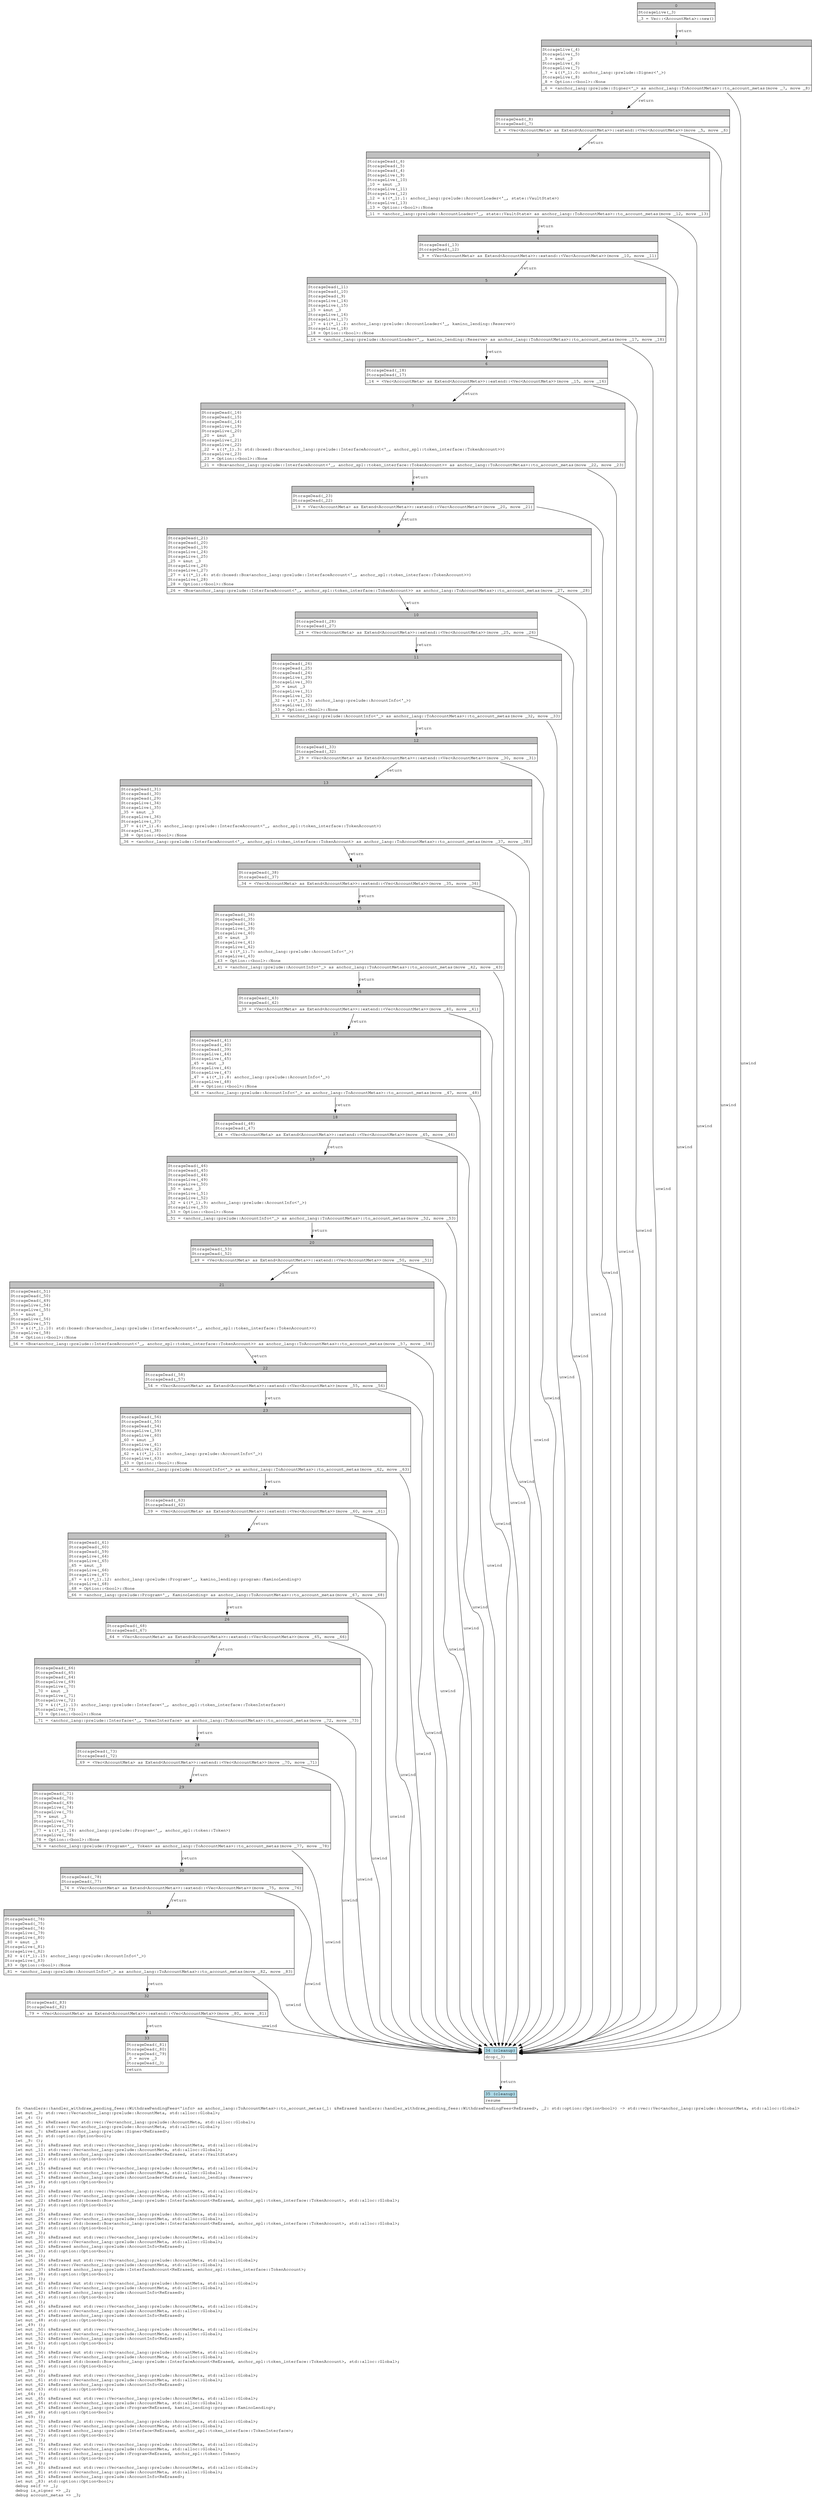 digraph Mir_0_1811 {
    graph [fontname="Courier, monospace"];
    node [fontname="Courier, monospace"];
    edge [fontname="Courier, monospace"];
    label=<fn &lt;handlers::handler_withdraw_pending_fees::WithdrawPendingFees&lt;'info&gt; as anchor_lang::ToAccountMetas&gt;::to_account_metas(_1: &amp;ReErased handlers::handler_withdraw_pending_fees::WithdrawPendingFees&lt;ReErased&gt;, _2: std::option::Option&lt;bool&gt;) -&gt; std::vec::Vec&lt;anchor_lang::prelude::AccountMeta, std::alloc::Global&gt;<br align="left"/>let mut _3: std::vec::Vec&lt;anchor_lang::prelude::AccountMeta, std::alloc::Global&gt;;<br align="left"/>let _4: ();<br align="left"/>let mut _5: &amp;ReErased mut std::vec::Vec&lt;anchor_lang::prelude::AccountMeta, std::alloc::Global&gt;;<br align="left"/>let mut _6: std::vec::Vec&lt;anchor_lang::prelude::AccountMeta, std::alloc::Global&gt;;<br align="left"/>let mut _7: &amp;ReErased anchor_lang::prelude::Signer&lt;ReErased&gt;;<br align="left"/>let mut _8: std::option::Option&lt;bool&gt;;<br align="left"/>let _9: ();<br align="left"/>let mut _10: &amp;ReErased mut std::vec::Vec&lt;anchor_lang::prelude::AccountMeta, std::alloc::Global&gt;;<br align="left"/>let mut _11: std::vec::Vec&lt;anchor_lang::prelude::AccountMeta, std::alloc::Global&gt;;<br align="left"/>let mut _12: &amp;ReErased anchor_lang::prelude::AccountLoader&lt;ReErased, state::VaultState&gt;;<br align="left"/>let mut _13: std::option::Option&lt;bool&gt;;<br align="left"/>let _14: ();<br align="left"/>let mut _15: &amp;ReErased mut std::vec::Vec&lt;anchor_lang::prelude::AccountMeta, std::alloc::Global&gt;;<br align="left"/>let mut _16: std::vec::Vec&lt;anchor_lang::prelude::AccountMeta, std::alloc::Global&gt;;<br align="left"/>let mut _17: &amp;ReErased anchor_lang::prelude::AccountLoader&lt;ReErased, kamino_lending::Reserve&gt;;<br align="left"/>let mut _18: std::option::Option&lt;bool&gt;;<br align="left"/>let _19: ();<br align="left"/>let mut _20: &amp;ReErased mut std::vec::Vec&lt;anchor_lang::prelude::AccountMeta, std::alloc::Global&gt;;<br align="left"/>let mut _21: std::vec::Vec&lt;anchor_lang::prelude::AccountMeta, std::alloc::Global&gt;;<br align="left"/>let mut _22: &amp;ReErased std::boxed::Box&lt;anchor_lang::prelude::InterfaceAccount&lt;ReErased, anchor_spl::token_interface::TokenAccount&gt;, std::alloc::Global&gt;;<br align="left"/>let mut _23: std::option::Option&lt;bool&gt;;<br align="left"/>let _24: ();<br align="left"/>let mut _25: &amp;ReErased mut std::vec::Vec&lt;anchor_lang::prelude::AccountMeta, std::alloc::Global&gt;;<br align="left"/>let mut _26: std::vec::Vec&lt;anchor_lang::prelude::AccountMeta, std::alloc::Global&gt;;<br align="left"/>let mut _27: &amp;ReErased std::boxed::Box&lt;anchor_lang::prelude::InterfaceAccount&lt;ReErased, anchor_spl::token_interface::TokenAccount&gt;, std::alloc::Global&gt;;<br align="left"/>let mut _28: std::option::Option&lt;bool&gt;;<br align="left"/>let _29: ();<br align="left"/>let mut _30: &amp;ReErased mut std::vec::Vec&lt;anchor_lang::prelude::AccountMeta, std::alloc::Global&gt;;<br align="left"/>let mut _31: std::vec::Vec&lt;anchor_lang::prelude::AccountMeta, std::alloc::Global&gt;;<br align="left"/>let mut _32: &amp;ReErased anchor_lang::prelude::AccountInfo&lt;ReErased&gt;;<br align="left"/>let mut _33: std::option::Option&lt;bool&gt;;<br align="left"/>let _34: ();<br align="left"/>let mut _35: &amp;ReErased mut std::vec::Vec&lt;anchor_lang::prelude::AccountMeta, std::alloc::Global&gt;;<br align="left"/>let mut _36: std::vec::Vec&lt;anchor_lang::prelude::AccountMeta, std::alloc::Global&gt;;<br align="left"/>let mut _37: &amp;ReErased anchor_lang::prelude::InterfaceAccount&lt;ReErased, anchor_spl::token_interface::TokenAccount&gt;;<br align="left"/>let mut _38: std::option::Option&lt;bool&gt;;<br align="left"/>let _39: ();<br align="left"/>let mut _40: &amp;ReErased mut std::vec::Vec&lt;anchor_lang::prelude::AccountMeta, std::alloc::Global&gt;;<br align="left"/>let mut _41: std::vec::Vec&lt;anchor_lang::prelude::AccountMeta, std::alloc::Global&gt;;<br align="left"/>let mut _42: &amp;ReErased anchor_lang::prelude::AccountInfo&lt;ReErased&gt;;<br align="left"/>let mut _43: std::option::Option&lt;bool&gt;;<br align="left"/>let _44: ();<br align="left"/>let mut _45: &amp;ReErased mut std::vec::Vec&lt;anchor_lang::prelude::AccountMeta, std::alloc::Global&gt;;<br align="left"/>let mut _46: std::vec::Vec&lt;anchor_lang::prelude::AccountMeta, std::alloc::Global&gt;;<br align="left"/>let mut _47: &amp;ReErased anchor_lang::prelude::AccountInfo&lt;ReErased&gt;;<br align="left"/>let mut _48: std::option::Option&lt;bool&gt;;<br align="left"/>let _49: ();<br align="left"/>let mut _50: &amp;ReErased mut std::vec::Vec&lt;anchor_lang::prelude::AccountMeta, std::alloc::Global&gt;;<br align="left"/>let mut _51: std::vec::Vec&lt;anchor_lang::prelude::AccountMeta, std::alloc::Global&gt;;<br align="left"/>let mut _52: &amp;ReErased anchor_lang::prelude::AccountInfo&lt;ReErased&gt;;<br align="left"/>let mut _53: std::option::Option&lt;bool&gt;;<br align="left"/>let _54: ();<br align="left"/>let mut _55: &amp;ReErased mut std::vec::Vec&lt;anchor_lang::prelude::AccountMeta, std::alloc::Global&gt;;<br align="left"/>let mut _56: std::vec::Vec&lt;anchor_lang::prelude::AccountMeta, std::alloc::Global&gt;;<br align="left"/>let mut _57: &amp;ReErased std::boxed::Box&lt;anchor_lang::prelude::InterfaceAccount&lt;ReErased, anchor_spl::token_interface::TokenAccount&gt;, std::alloc::Global&gt;;<br align="left"/>let mut _58: std::option::Option&lt;bool&gt;;<br align="left"/>let _59: ();<br align="left"/>let mut _60: &amp;ReErased mut std::vec::Vec&lt;anchor_lang::prelude::AccountMeta, std::alloc::Global&gt;;<br align="left"/>let mut _61: std::vec::Vec&lt;anchor_lang::prelude::AccountMeta, std::alloc::Global&gt;;<br align="left"/>let mut _62: &amp;ReErased anchor_lang::prelude::AccountInfo&lt;ReErased&gt;;<br align="left"/>let mut _63: std::option::Option&lt;bool&gt;;<br align="left"/>let _64: ();<br align="left"/>let mut _65: &amp;ReErased mut std::vec::Vec&lt;anchor_lang::prelude::AccountMeta, std::alloc::Global&gt;;<br align="left"/>let mut _66: std::vec::Vec&lt;anchor_lang::prelude::AccountMeta, std::alloc::Global&gt;;<br align="left"/>let mut _67: &amp;ReErased anchor_lang::prelude::Program&lt;ReErased, kamino_lending::program::KaminoLending&gt;;<br align="left"/>let mut _68: std::option::Option&lt;bool&gt;;<br align="left"/>let _69: ();<br align="left"/>let mut _70: &amp;ReErased mut std::vec::Vec&lt;anchor_lang::prelude::AccountMeta, std::alloc::Global&gt;;<br align="left"/>let mut _71: std::vec::Vec&lt;anchor_lang::prelude::AccountMeta, std::alloc::Global&gt;;<br align="left"/>let mut _72: &amp;ReErased anchor_lang::prelude::Interface&lt;ReErased, anchor_spl::token_interface::TokenInterface&gt;;<br align="left"/>let mut _73: std::option::Option&lt;bool&gt;;<br align="left"/>let _74: ();<br align="left"/>let mut _75: &amp;ReErased mut std::vec::Vec&lt;anchor_lang::prelude::AccountMeta, std::alloc::Global&gt;;<br align="left"/>let mut _76: std::vec::Vec&lt;anchor_lang::prelude::AccountMeta, std::alloc::Global&gt;;<br align="left"/>let mut _77: &amp;ReErased anchor_lang::prelude::Program&lt;ReErased, anchor_spl::token::Token&gt;;<br align="left"/>let mut _78: std::option::Option&lt;bool&gt;;<br align="left"/>let _79: ();<br align="left"/>let mut _80: &amp;ReErased mut std::vec::Vec&lt;anchor_lang::prelude::AccountMeta, std::alloc::Global&gt;;<br align="left"/>let mut _81: std::vec::Vec&lt;anchor_lang::prelude::AccountMeta, std::alloc::Global&gt;;<br align="left"/>let mut _82: &amp;ReErased anchor_lang::prelude::AccountInfo&lt;ReErased&gt;;<br align="left"/>let mut _83: std::option::Option&lt;bool&gt;;<br align="left"/>debug self =&gt; _1;<br align="left"/>debug is_signer =&gt; _2;<br align="left"/>debug account_metas =&gt; _3;<br align="left"/>>;
    bb0__0_1811 [shape="none", label=<<table border="0" cellborder="1" cellspacing="0"><tr><td bgcolor="gray" align="center" colspan="1">0</td></tr><tr><td align="left" balign="left">StorageLive(_3)<br/></td></tr><tr><td align="left">_3 = Vec::&lt;AccountMeta&gt;::new()</td></tr></table>>];
    bb1__0_1811 [shape="none", label=<<table border="0" cellborder="1" cellspacing="0"><tr><td bgcolor="gray" align="center" colspan="1">1</td></tr><tr><td align="left" balign="left">StorageLive(_4)<br/>StorageLive(_5)<br/>_5 = &amp;mut _3<br/>StorageLive(_6)<br/>StorageLive(_7)<br/>_7 = &amp;((*_1).0: anchor_lang::prelude::Signer&lt;'_&gt;)<br/>StorageLive(_8)<br/>_8 = Option::&lt;bool&gt;::None<br/></td></tr><tr><td align="left">_6 = &lt;anchor_lang::prelude::Signer&lt;'_&gt; as anchor_lang::ToAccountMetas&gt;::to_account_metas(move _7, move _8)</td></tr></table>>];
    bb2__0_1811 [shape="none", label=<<table border="0" cellborder="1" cellspacing="0"><tr><td bgcolor="gray" align="center" colspan="1">2</td></tr><tr><td align="left" balign="left">StorageDead(_8)<br/>StorageDead(_7)<br/></td></tr><tr><td align="left">_4 = &lt;Vec&lt;AccountMeta&gt; as Extend&lt;AccountMeta&gt;&gt;::extend::&lt;Vec&lt;AccountMeta&gt;&gt;(move _5, move _6)</td></tr></table>>];
    bb3__0_1811 [shape="none", label=<<table border="0" cellborder="1" cellspacing="0"><tr><td bgcolor="gray" align="center" colspan="1">3</td></tr><tr><td align="left" balign="left">StorageDead(_6)<br/>StorageDead(_5)<br/>StorageDead(_4)<br/>StorageLive(_9)<br/>StorageLive(_10)<br/>_10 = &amp;mut _3<br/>StorageLive(_11)<br/>StorageLive(_12)<br/>_12 = &amp;((*_1).1: anchor_lang::prelude::AccountLoader&lt;'_, state::VaultState&gt;)<br/>StorageLive(_13)<br/>_13 = Option::&lt;bool&gt;::None<br/></td></tr><tr><td align="left">_11 = &lt;anchor_lang::prelude::AccountLoader&lt;'_, state::VaultState&gt; as anchor_lang::ToAccountMetas&gt;::to_account_metas(move _12, move _13)</td></tr></table>>];
    bb4__0_1811 [shape="none", label=<<table border="0" cellborder="1" cellspacing="0"><tr><td bgcolor="gray" align="center" colspan="1">4</td></tr><tr><td align="left" balign="left">StorageDead(_13)<br/>StorageDead(_12)<br/></td></tr><tr><td align="left">_9 = &lt;Vec&lt;AccountMeta&gt; as Extend&lt;AccountMeta&gt;&gt;::extend::&lt;Vec&lt;AccountMeta&gt;&gt;(move _10, move _11)</td></tr></table>>];
    bb5__0_1811 [shape="none", label=<<table border="0" cellborder="1" cellspacing="0"><tr><td bgcolor="gray" align="center" colspan="1">5</td></tr><tr><td align="left" balign="left">StorageDead(_11)<br/>StorageDead(_10)<br/>StorageDead(_9)<br/>StorageLive(_14)<br/>StorageLive(_15)<br/>_15 = &amp;mut _3<br/>StorageLive(_16)<br/>StorageLive(_17)<br/>_17 = &amp;((*_1).2: anchor_lang::prelude::AccountLoader&lt;'_, kamino_lending::Reserve&gt;)<br/>StorageLive(_18)<br/>_18 = Option::&lt;bool&gt;::None<br/></td></tr><tr><td align="left">_16 = &lt;anchor_lang::prelude::AccountLoader&lt;'_, kamino_lending::Reserve&gt; as anchor_lang::ToAccountMetas&gt;::to_account_metas(move _17, move _18)</td></tr></table>>];
    bb6__0_1811 [shape="none", label=<<table border="0" cellborder="1" cellspacing="0"><tr><td bgcolor="gray" align="center" colspan="1">6</td></tr><tr><td align="left" balign="left">StorageDead(_18)<br/>StorageDead(_17)<br/></td></tr><tr><td align="left">_14 = &lt;Vec&lt;AccountMeta&gt; as Extend&lt;AccountMeta&gt;&gt;::extend::&lt;Vec&lt;AccountMeta&gt;&gt;(move _15, move _16)</td></tr></table>>];
    bb7__0_1811 [shape="none", label=<<table border="0" cellborder="1" cellspacing="0"><tr><td bgcolor="gray" align="center" colspan="1">7</td></tr><tr><td align="left" balign="left">StorageDead(_16)<br/>StorageDead(_15)<br/>StorageDead(_14)<br/>StorageLive(_19)<br/>StorageLive(_20)<br/>_20 = &amp;mut _3<br/>StorageLive(_21)<br/>StorageLive(_22)<br/>_22 = &amp;((*_1).3: std::boxed::Box&lt;anchor_lang::prelude::InterfaceAccount&lt;'_, anchor_spl::token_interface::TokenAccount&gt;&gt;)<br/>StorageLive(_23)<br/>_23 = Option::&lt;bool&gt;::None<br/></td></tr><tr><td align="left">_21 = &lt;Box&lt;anchor_lang::prelude::InterfaceAccount&lt;'_, anchor_spl::token_interface::TokenAccount&gt;&gt; as anchor_lang::ToAccountMetas&gt;::to_account_metas(move _22, move _23)</td></tr></table>>];
    bb8__0_1811 [shape="none", label=<<table border="0" cellborder="1" cellspacing="0"><tr><td bgcolor="gray" align="center" colspan="1">8</td></tr><tr><td align="left" balign="left">StorageDead(_23)<br/>StorageDead(_22)<br/></td></tr><tr><td align="left">_19 = &lt;Vec&lt;AccountMeta&gt; as Extend&lt;AccountMeta&gt;&gt;::extend::&lt;Vec&lt;AccountMeta&gt;&gt;(move _20, move _21)</td></tr></table>>];
    bb9__0_1811 [shape="none", label=<<table border="0" cellborder="1" cellspacing="0"><tr><td bgcolor="gray" align="center" colspan="1">9</td></tr><tr><td align="left" balign="left">StorageDead(_21)<br/>StorageDead(_20)<br/>StorageDead(_19)<br/>StorageLive(_24)<br/>StorageLive(_25)<br/>_25 = &amp;mut _3<br/>StorageLive(_26)<br/>StorageLive(_27)<br/>_27 = &amp;((*_1).4: std::boxed::Box&lt;anchor_lang::prelude::InterfaceAccount&lt;'_, anchor_spl::token_interface::TokenAccount&gt;&gt;)<br/>StorageLive(_28)<br/>_28 = Option::&lt;bool&gt;::None<br/></td></tr><tr><td align="left">_26 = &lt;Box&lt;anchor_lang::prelude::InterfaceAccount&lt;'_, anchor_spl::token_interface::TokenAccount&gt;&gt; as anchor_lang::ToAccountMetas&gt;::to_account_metas(move _27, move _28)</td></tr></table>>];
    bb10__0_1811 [shape="none", label=<<table border="0" cellborder="1" cellspacing="0"><tr><td bgcolor="gray" align="center" colspan="1">10</td></tr><tr><td align="left" balign="left">StorageDead(_28)<br/>StorageDead(_27)<br/></td></tr><tr><td align="left">_24 = &lt;Vec&lt;AccountMeta&gt; as Extend&lt;AccountMeta&gt;&gt;::extend::&lt;Vec&lt;AccountMeta&gt;&gt;(move _25, move _26)</td></tr></table>>];
    bb11__0_1811 [shape="none", label=<<table border="0" cellborder="1" cellspacing="0"><tr><td bgcolor="gray" align="center" colspan="1">11</td></tr><tr><td align="left" balign="left">StorageDead(_26)<br/>StorageDead(_25)<br/>StorageDead(_24)<br/>StorageLive(_29)<br/>StorageLive(_30)<br/>_30 = &amp;mut _3<br/>StorageLive(_31)<br/>StorageLive(_32)<br/>_32 = &amp;((*_1).5: anchor_lang::prelude::AccountInfo&lt;'_&gt;)<br/>StorageLive(_33)<br/>_33 = Option::&lt;bool&gt;::None<br/></td></tr><tr><td align="left">_31 = &lt;anchor_lang::prelude::AccountInfo&lt;'_&gt; as anchor_lang::ToAccountMetas&gt;::to_account_metas(move _32, move _33)</td></tr></table>>];
    bb12__0_1811 [shape="none", label=<<table border="0" cellborder="1" cellspacing="0"><tr><td bgcolor="gray" align="center" colspan="1">12</td></tr><tr><td align="left" balign="left">StorageDead(_33)<br/>StorageDead(_32)<br/></td></tr><tr><td align="left">_29 = &lt;Vec&lt;AccountMeta&gt; as Extend&lt;AccountMeta&gt;&gt;::extend::&lt;Vec&lt;AccountMeta&gt;&gt;(move _30, move _31)</td></tr></table>>];
    bb13__0_1811 [shape="none", label=<<table border="0" cellborder="1" cellspacing="0"><tr><td bgcolor="gray" align="center" colspan="1">13</td></tr><tr><td align="left" balign="left">StorageDead(_31)<br/>StorageDead(_30)<br/>StorageDead(_29)<br/>StorageLive(_34)<br/>StorageLive(_35)<br/>_35 = &amp;mut _3<br/>StorageLive(_36)<br/>StorageLive(_37)<br/>_37 = &amp;((*_1).6: anchor_lang::prelude::InterfaceAccount&lt;'_, anchor_spl::token_interface::TokenAccount&gt;)<br/>StorageLive(_38)<br/>_38 = Option::&lt;bool&gt;::None<br/></td></tr><tr><td align="left">_36 = &lt;anchor_lang::prelude::InterfaceAccount&lt;'_, anchor_spl::token_interface::TokenAccount&gt; as anchor_lang::ToAccountMetas&gt;::to_account_metas(move _37, move _38)</td></tr></table>>];
    bb14__0_1811 [shape="none", label=<<table border="0" cellborder="1" cellspacing="0"><tr><td bgcolor="gray" align="center" colspan="1">14</td></tr><tr><td align="left" balign="left">StorageDead(_38)<br/>StorageDead(_37)<br/></td></tr><tr><td align="left">_34 = &lt;Vec&lt;AccountMeta&gt; as Extend&lt;AccountMeta&gt;&gt;::extend::&lt;Vec&lt;AccountMeta&gt;&gt;(move _35, move _36)</td></tr></table>>];
    bb15__0_1811 [shape="none", label=<<table border="0" cellborder="1" cellspacing="0"><tr><td bgcolor="gray" align="center" colspan="1">15</td></tr><tr><td align="left" balign="left">StorageDead(_36)<br/>StorageDead(_35)<br/>StorageDead(_34)<br/>StorageLive(_39)<br/>StorageLive(_40)<br/>_40 = &amp;mut _3<br/>StorageLive(_41)<br/>StorageLive(_42)<br/>_42 = &amp;((*_1).7: anchor_lang::prelude::AccountInfo&lt;'_&gt;)<br/>StorageLive(_43)<br/>_43 = Option::&lt;bool&gt;::None<br/></td></tr><tr><td align="left">_41 = &lt;anchor_lang::prelude::AccountInfo&lt;'_&gt; as anchor_lang::ToAccountMetas&gt;::to_account_metas(move _42, move _43)</td></tr></table>>];
    bb16__0_1811 [shape="none", label=<<table border="0" cellborder="1" cellspacing="0"><tr><td bgcolor="gray" align="center" colspan="1">16</td></tr><tr><td align="left" balign="left">StorageDead(_43)<br/>StorageDead(_42)<br/></td></tr><tr><td align="left">_39 = &lt;Vec&lt;AccountMeta&gt; as Extend&lt;AccountMeta&gt;&gt;::extend::&lt;Vec&lt;AccountMeta&gt;&gt;(move _40, move _41)</td></tr></table>>];
    bb17__0_1811 [shape="none", label=<<table border="0" cellborder="1" cellspacing="0"><tr><td bgcolor="gray" align="center" colspan="1">17</td></tr><tr><td align="left" balign="left">StorageDead(_41)<br/>StorageDead(_40)<br/>StorageDead(_39)<br/>StorageLive(_44)<br/>StorageLive(_45)<br/>_45 = &amp;mut _3<br/>StorageLive(_46)<br/>StorageLive(_47)<br/>_47 = &amp;((*_1).8: anchor_lang::prelude::AccountInfo&lt;'_&gt;)<br/>StorageLive(_48)<br/>_48 = Option::&lt;bool&gt;::None<br/></td></tr><tr><td align="left">_46 = &lt;anchor_lang::prelude::AccountInfo&lt;'_&gt; as anchor_lang::ToAccountMetas&gt;::to_account_metas(move _47, move _48)</td></tr></table>>];
    bb18__0_1811 [shape="none", label=<<table border="0" cellborder="1" cellspacing="0"><tr><td bgcolor="gray" align="center" colspan="1">18</td></tr><tr><td align="left" balign="left">StorageDead(_48)<br/>StorageDead(_47)<br/></td></tr><tr><td align="left">_44 = &lt;Vec&lt;AccountMeta&gt; as Extend&lt;AccountMeta&gt;&gt;::extend::&lt;Vec&lt;AccountMeta&gt;&gt;(move _45, move _46)</td></tr></table>>];
    bb19__0_1811 [shape="none", label=<<table border="0" cellborder="1" cellspacing="0"><tr><td bgcolor="gray" align="center" colspan="1">19</td></tr><tr><td align="left" balign="left">StorageDead(_46)<br/>StorageDead(_45)<br/>StorageDead(_44)<br/>StorageLive(_49)<br/>StorageLive(_50)<br/>_50 = &amp;mut _3<br/>StorageLive(_51)<br/>StorageLive(_52)<br/>_52 = &amp;((*_1).9: anchor_lang::prelude::AccountInfo&lt;'_&gt;)<br/>StorageLive(_53)<br/>_53 = Option::&lt;bool&gt;::None<br/></td></tr><tr><td align="left">_51 = &lt;anchor_lang::prelude::AccountInfo&lt;'_&gt; as anchor_lang::ToAccountMetas&gt;::to_account_metas(move _52, move _53)</td></tr></table>>];
    bb20__0_1811 [shape="none", label=<<table border="0" cellborder="1" cellspacing="0"><tr><td bgcolor="gray" align="center" colspan="1">20</td></tr><tr><td align="left" balign="left">StorageDead(_53)<br/>StorageDead(_52)<br/></td></tr><tr><td align="left">_49 = &lt;Vec&lt;AccountMeta&gt; as Extend&lt;AccountMeta&gt;&gt;::extend::&lt;Vec&lt;AccountMeta&gt;&gt;(move _50, move _51)</td></tr></table>>];
    bb21__0_1811 [shape="none", label=<<table border="0" cellborder="1" cellspacing="0"><tr><td bgcolor="gray" align="center" colspan="1">21</td></tr><tr><td align="left" balign="left">StorageDead(_51)<br/>StorageDead(_50)<br/>StorageDead(_49)<br/>StorageLive(_54)<br/>StorageLive(_55)<br/>_55 = &amp;mut _3<br/>StorageLive(_56)<br/>StorageLive(_57)<br/>_57 = &amp;((*_1).10: std::boxed::Box&lt;anchor_lang::prelude::InterfaceAccount&lt;'_, anchor_spl::token_interface::TokenAccount&gt;&gt;)<br/>StorageLive(_58)<br/>_58 = Option::&lt;bool&gt;::None<br/></td></tr><tr><td align="left">_56 = &lt;Box&lt;anchor_lang::prelude::InterfaceAccount&lt;'_, anchor_spl::token_interface::TokenAccount&gt;&gt; as anchor_lang::ToAccountMetas&gt;::to_account_metas(move _57, move _58)</td></tr></table>>];
    bb22__0_1811 [shape="none", label=<<table border="0" cellborder="1" cellspacing="0"><tr><td bgcolor="gray" align="center" colspan="1">22</td></tr><tr><td align="left" balign="left">StorageDead(_58)<br/>StorageDead(_57)<br/></td></tr><tr><td align="left">_54 = &lt;Vec&lt;AccountMeta&gt; as Extend&lt;AccountMeta&gt;&gt;::extend::&lt;Vec&lt;AccountMeta&gt;&gt;(move _55, move _56)</td></tr></table>>];
    bb23__0_1811 [shape="none", label=<<table border="0" cellborder="1" cellspacing="0"><tr><td bgcolor="gray" align="center" colspan="1">23</td></tr><tr><td align="left" balign="left">StorageDead(_56)<br/>StorageDead(_55)<br/>StorageDead(_54)<br/>StorageLive(_59)<br/>StorageLive(_60)<br/>_60 = &amp;mut _3<br/>StorageLive(_61)<br/>StorageLive(_62)<br/>_62 = &amp;((*_1).11: anchor_lang::prelude::AccountInfo&lt;'_&gt;)<br/>StorageLive(_63)<br/>_63 = Option::&lt;bool&gt;::None<br/></td></tr><tr><td align="left">_61 = &lt;anchor_lang::prelude::AccountInfo&lt;'_&gt; as anchor_lang::ToAccountMetas&gt;::to_account_metas(move _62, move _63)</td></tr></table>>];
    bb24__0_1811 [shape="none", label=<<table border="0" cellborder="1" cellspacing="0"><tr><td bgcolor="gray" align="center" colspan="1">24</td></tr><tr><td align="left" balign="left">StorageDead(_63)<br/>StorageDead(_62)<br/></td></tr><tr><td align="left">_59 = &lt;Vec&lt;AccountMeta&gt; as Extend&lt;AccountMeta&gt;&gt;::extend::&lt;Vec&lt;AccountMeta&gt;&gt;(move _60, move _61)</td></tr></table>>];
    bb25__0_1811 [shape="none", label=<<table border="0" cellborder="1" cellspacing="0"><tr><td bgcolor="gray" align="center" colspan="1">25</td></tr><tr><td align="left" balign="left">StorageDead(_61)<br/>StorageDead(_60)<br/>StorageDead(_59)<br/>StorageLive(_64)<br/>StorageLive(_65)<br/>_65 = &amp;mut _3<br/>StorageLive(_66)<br/>StorageLive(_67)<br/>_67 = &amp;((*_1).12: anchor_lang::prelude::Program&lt;'_, kamino_lending::program::KaminoLending&gt;)<br/>StorageLive(_68)<br/>_68 = Option::&lt;bool&gt;::None<br/></td></tr><tr><td align="left">_66 = &lt;anchor_lang::prelude::Program&lt;'_, KaminoLending&gt; as anchor_lang::ToAccountMetas&gt;::to_account_metas(move _67, move _68)</td></tr></table>>];
    bb26__0_1811 [shape="none", label=<<table border="0" cellborder="1" cellspacing="0"><tr><td bgcolor="gray" align="center" colspan="1">26</td></tr><tr><td align="left" balign="left">StorageDead(_68)<br/>StorageDead(_67)<br/></td></tr><tr><td align="left">_64 = &lt;Vec&lt;AccountMeta&gt; as Extend&lt;AccountMeta&gt;&gt;::extend::&lt;Vec&lt;AccountMeta&gt;&gt;(move _65, move _66)</td></tr></table>>];
    bb27__0_1811 [shape="none", label=<<table border="0" cellborder="1" cellspacing="0"><tr><td bgcolor="gray" align="center" colspan="1">27</td></tr><tr><td align="left" balign="left">StorageDead(_66)<br/>StorageDead(_65)<br/>StorageDead(_64)<br/>StorageLive(_69)<br/>StorageLive(_70)<br/>_70 = &amp;mut _3<br/>StorageLive(_71)<br/>StorageLive(_72)<br/>_72 = &amp;((*_1).13: anchor_lang::prelude::Interface&lt;'_, anchor_spl::token_interface::TokenInterface&gt;)<br/>StorageLive(_73)<br/>_73 = Option::&lt;bool&gt;::None<br/></td></tr><tr><td align="left">_71 = &lt;anchor_lang::prelude::Interface&lt;'_, TokenInterface&gt; as anchor_lang::ToAccountMetas&gt;::to_account_metas(move _72, move _73)</td></tr></table>>];
    bb28__0_1811 [shape="none", label=<<table border="0" cellborder="1" cellspacing="0"><tr><td bgcolor="gray" align="center" colspan="1">28</td></tr><tr><td align="left" balign="left">StorageDead(_73)<br/>StorageDead(_72)<br/></td></tr><tr><td align="left">_69 = &lt;Vec&lt;AccountMeta&gt; as Extend&lt;AccountMeta&gt;&gt;::extend::&lt;Vec&lt;AccountMeta&gt;&gt;(move _70, move _71)</td></tr></table>>];
    bb29__0_1811 [shape="none", label=<<table border="0" cellborder="1" cellspacing="0"><tr><td bgcolor="gray" align="center" colspan="1">29</td></tr><tr><td align="left" balign="left">StorageDead(_71)<br/>StorageDead(_70)<br/>StorageDead(_69)<br/>StorageLive(_74)<br/>StorageLive(_75)<br/>_75 = &amp;mut _3<br/>StorageLive(_76)<br/>StorageLive(_77)<br/>_77 = &amp;((*_1).14: anchor_lang::prelude::Program&lt;'_, anchor_spl::token::Token&gt;)<br/>StorageLive(_78)<br/>_78 = Option::&lt;bool&gt;::None<br/></td></tr><tr><td align="left">_76 = &lt;anchor_lang::prelude::Program&lt;'_, Token&gt; as anchor_lang::ToAccountMetas&gt;::to_account_metas(move _77, move _78)</td></tr></table>>];
    bb30__0_1811 [shape="none", label=<<table border="0" cellborder="1" cellspacing="0"><tr><td bgcolor="gray" align="center" colspan="1">30</td></tr><tr><td align="left" balign="left">StorageDead(_78)<br/>StorageDead(_77)<br/></td></tr><tr><td align="left">_74 = &lt;Vec&lt;AccountMeta&gt; as Extend&lt;AccountMeta&gt;&gt;::extend::&lt;Vec&lt;AccountMeta&gt;&gt;(move _75, move _76)</td></tr></table>>];
    bb31__0_1811 [shape="none", label=<<table border="0" cellborder="1" cellspacing="0"><tr><td bgcolor="gray" align="center" colspan="1">31</td></tr><tr><td align="left" balign="left">StorageDead(_76)<br/>StorageDead(_75)<br/>StorageDead(_74)<br/>StorageLive(_79)<br/>StorageLive(_80)<br/>_80 = &amp;mut _3<br/>StorageLive(_81)<br/>StorageLive(_82)<br/>_82 = &amp;((*_1).15: anchor_lang::prelude::AccountInfo&lt;'_&gt;)<br/>StorageLive(_83)<br/>_83 = Option::&lt;bool&gt;::None<br/></td></tr><tr><td align="left">_81 = &lt;anchor_lang::prelude::AccountInfo&lt;'_&gt; as anchor_lang::ToAccountMetas&gt;::to_account_metas(move _82, move _83)</td></tr></table>>];
    bb32__0_1811 [shape="none", label=<<table border="0" cellborder="1" cellspacing="0"><tr><td bgcolor="gray" align="center" colspan="1">32</td></tr><tr><td align="left" balign="left">StorageDead(_83)<br/>StorageDead(_82)<br/></td></tr><tr><td align="left">_79 = &lt;Vec&lt;AccountMeta&gt; as Extend&lt;AccountMeta&gt;&gt;::extend::&lt;Vec&lt;AccountMeta&gt;&gt;(move _80, move _81)</td></tr></table>>];
    bb33__0_1811 [shape="none", label=<<table border="0" cellborder="1" cellspacing="0"><tr><td bgcolor="gray" align="center" colspan="1">33</td></tr><tr><td align="left" balign="left">StorageDead(_81)<br/>StorageDead(_80)<br/>StorageDead(_79)<br/>_0 = move _3<br/>StorageDead(_3)<br/></td></tr><tr><td align="left">return</td></tr></table>>];
    bb34__0_1811 [shape="none", label=<<table border="0" cellborder="1" cellspacing="0"><tr><td bgcolor="lightblue" align="center" colspan="1">34 (cleanup)</td></tr><tr><td align="left">drop(_3)</td></tr></table>>];
    bb35__0_1811 [shape="none", label=<<table border="0" cellborder="1" cellspacing="0"><tr><td bgcolor="lightblue" align="center" colspan="1">35 (cleanup)</td></tr><tr><td align="left">resume</td></tr></table>>];
    bb0__0_1811 -> bb1__0_1811 [label="return"];
    bb1__0_1811 -> bb2__0_1811 [label="return"];
    bb1__0_1811 -> bb34__0_1811 [label="unwind"];
    bb2__0_1811 -> bb3__0_1811 [label="return"];
    bb2__0_1811 -> bb34__0_1811 [label="unwind"];
    bb3__0_1811 -> bb4__0_1811 [label="return"];
    bb3__0_1811 -> bb34__0_1811 [label="unwind"];
    bb4__0_1811 -> bb5__0_1811 [label="return"];
    bb4__0_1811 -> bb34__0_1811 [label="unwind"];
    bb5__0_1811 -> bb6__0_1811 [label="return"];
    bb5__0_1811 -> bb34__0_1811 [label="unwind"];
    bb6__0_1811 -> bb7__0_1811 [label="return"];
    bb6__0_1811 -> bb34__0_1811 [label="unwind"];
    bb7__0_1811 -> bb8__0_1811 [label="return"];
    bb7__0_1811 -> bb34__0_1811 [label="unwind"];
    bb8__0_1811 -> bb9__0_1811 [label="return"];
    bb8__0_1811 -> bb34__0_1811 [label="unwind"];
    bb9__0_1811 -> bb10__0_1811 [label="return"];
    bb9__0_1811 -> bb34__0_1811 [label="unwind"];
    bb10__0_1811 -> bb11__0_1811 [label="return"];
    bb10__0_1811 -> bb34__0_1811 [label="unwind"];
    bb11__0_1811 -> bb12__0_1811 [label="return"];
    bb11__0_1811 -> bb34__0_1811 [label="unwind"];
    bb12__0_1811 -> bb13__0_1811 [label="return"];
    bb12__0_1811 -> bb34__0_1811 [label="unwind"];
    bb13__0_1811 -> bb14__0_1811 [label="return"];
    bb13__0_1811 -> bb34__0_1811 [label="unwind"];
    bb14__0_1811 -> bb15__0_1811 [label="return"];
    bb14__0_1811 -> bb34__0_1811 [label="unwind"];
    bb15__0_1811 -> bb16__0_1811 [label="return"];
    bb15__0_1811 -> bb34__0_1811 [label="unwind"];
    bb16__0_1811 -> bb17__0_1811 [label="return"];
    bb16__0_1811 -> bb34__0_1811 [label="unwind"];
    bb17__0_1811 -> bb18__0_1811 [label="return"];
    bb17__0_1811 -> bb34__0_1811 [label="unwind"];
    bb18__0_1811 -> bb19__0_1811 [label="return"];
    bb18__0_1811 -> bb34__0_1811 [label="unwind"];
    bb19__0_1811 -> bb20__0_1811 [label="return"];
    bb19__0_1811 -> bb34__0_1811 [label="unwind"];
    bb20__0_1811 -> bb21__0_1811 [label="return"];
    bb20__0_1811 -> bb34__0_1811 [label="unwind"];
    bb21__0_1811 -> bb22__0_1811 [label="return"];
    bb21__0_1811 -> bb34__0_1811 [label="unwind"];
    bb22__0_1811 -> bb23__0_1811 [label="return"];
    bb22__0_1811 -> bb34__0_1811 [label="unwind"];
    bb23__0_1811 -> bb24__0_1811 [label="return"];
    bb23__0_1811 -> bb34__0_1811 [label="unwind"];
    bb24__0_1811 -> bb25__0_1811 [label="return"];
    bb24__0_1811 -> bb34__0_1811 [label="unwind"];
    bb25__0_1811 -> bb26__0_1811 [label="return"];
    bb25__0_1811 -> bb34__0_1811 [label="unwind"];
    bb26__0_1811 -> bb27__0_1811 [label="return"];
    bb26__0_1811 -> bb34__0_1811 [label="unwind"];
    bb27__0_1811 -> bb28__0_1811 [label="return"];
    bb27__0_1811 -> bb34__0_1811 [label="unwind"];
    bb28__0_1811 -> bb29__0_1811 [label="return"];
    bb28__0_1811 -> bb34__0_1811 [label="unwind"];
    bb29__0_1811 -> bb30__0_1811 [label="return"];
    bb29__0_1811 -> bb34__0_1811 [label="unwind"];
    bb30__0_1811 -> bb31__0_1811 [label="return"];
    bb30__0_1811 -> bb34__0_1811 [label="unwind"];
    bb31__0_1811 -> bb32__0_1811 [label="return"];
    bb31__0_1811 -> bb34__0_1811 [label="unwind"];
    bb32__0_1811 -> bb33__0_1811 [label="return"];
    bb32__0_1811 -> bb34__0_1811 [label="unwind"];
    bb34__0_1811 -> bb35__0_1811 [label="return"];
}
